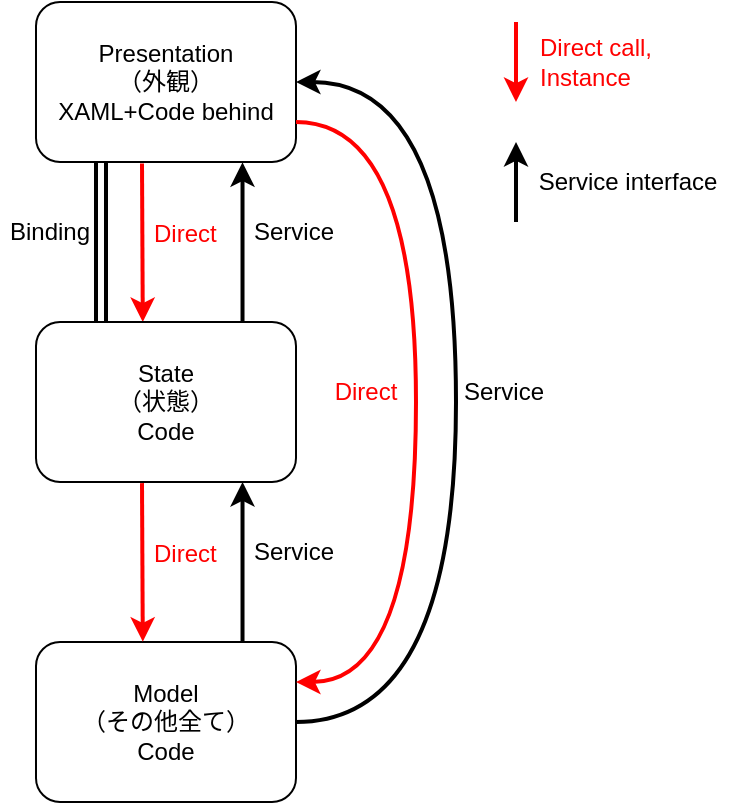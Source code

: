 <mxfile version="26.1.1">
  <diagram name="ページ1" id="lb5Je9YIzT-ZqIMnm10D">
    <mxGraphModel dx="832" dy="573" grid="1" gridSize="10" guides="1" tooltips="1" connect="1" arrows="1" fold="1" page="1" pageScale="1" pageWidth="583" pageHeight="827" math="0" shadow="0">
      <root>
        <mxCell id="0" />
        <mxCell id="1" parent="0" />
        <mxCell id="W7n57h177dJ8DZ1taV6K-6" style="edgeStyle=orthogonalEdgeStyle;rounded=0;orthogonalLoop=1;jettySize=auto;html=1;entryX=0.25;entryY=0;entryDx=0;entryDy=0;exitX=0.25;exitY=1;exitDx=0;exitDy=0;shape=link;strokeWidth=2;" parent="1" source="W7n57h177dJ8DZ1taV6K-1" target="W7n57h177dJ8DZ1taV6K-2" edge="1">
          <mxGeometry relative="1" as="geometry" />
        </mxCell>
        <mxCell id="W7n57h177dJ8DZ1taV6K-9" style="rounded=0;orthogonalLoop=1;jettySize=auto;html=1;strokeColor=light-dark(#ff0000, #ededed);strokeWidth=2;exitX=0.814;exitY=1.009;exitDx=0;exitDy=0;entryX=0.817;entryY=0;entryDx=0;entryDy=0;exitPerimeter=0;entryPerimeter=0;" parent="1" edge="1">
          <mxGeometry relative="1" as="geometry">
            <mxPoint x="93.0" y="120.72" as="sourcePoint" />
            <mxPoint x="93.39" y="200" as="targetPoint" />
          </mxGeometry>
        </mxCell>
        <mxCell id="W7n57h177dJ8DZ1taV6K-20" style="edgeStyle=orthogonalEdgeStyle;rounded=0;orthogonalLoop=1;jettySize=auto;html=1;entryX=1;entryY=0.5;entryDx=0;entryDy=0;curved=1;exitX=1;exitY=0.5;exitDx=0;exitDy=0;strokeColor=light-dark(#000000,#EDEDED);strokeWidth=2;fontColor=#000000;startArrow=classic;startFill=1;endArrow=none;" parent="1" source="W7n57h177dJ8DZ1taV6K-1" target="W7n57h177dJ8DZ1taV6K-3" edge="1">
          <mxGeometry relative="1" as="geometry">
            <Array as="points">
              <mxPoint x="250" y="80" />
              <mxPoint x="250" y="400" />
            </Array>
          </mxGeometry>
        </mxCell>
        <mxCell id="W7n57h177dJ8DZ1taV6K-1" value="Presentation&lt;div&gt;（外観）&lt;div&gt;XAML+Code behind&lt;/div&gt;&lt;/div&gt;" style="rounded=1;whiteSpace=wrap;html=1;" parent="1" vertex="1">
          <mxGeometry x="40" y="40" width="130" height="80" as="geometry" />
        </mxCell>
        <mxCell id="W7n57h177dJ8DZ1taV6K-11" style="edgeStyle=orthogonalEdgeStyle;rounded=0;orthogonalLoop=1;jettySize=auto;html=1;entryX=0.402;entryY=1.002;entryDx=0;entryDy=0;strokeWidth=2;entryPerimeter=0;exitX=0.402;exitY=0;exitDx=0;exitDy=0;exitPerimeter=0;" parent="1" edge="1">
          <mxGeometry relative="1" as="geometry">
            <mxPoint x="143.26" y="200" as="sourcePoint" />
            <mxPoint x="143.26" y="120.16" as="targetPoint" />
          </mxGeometry>
        </mxCell>
        <mxCell id="W7n57h177dJ8DZ1taV6K-2" value="State&lt;div&gt;（状態）&lt;/div&gt;&lt;div&gt;Code&lt;/div&gt;" style="rounded=1;whiteSpace=wrap;html=1;" parent="1" vertex="1">
          <mxGeometry x="40" y="200" width="130" height="80" as="geometry" />
        </mxCell>
        <mxCell id="W7n57h177dJ8DZ1taV6K-3" value="Model&lt;div&gt;（その他全て）&lt;/div&gt;&lt;div&gt;Code&lt;/div&gt;" style="rounded=1;whiteSpace=wrap;html=1;" parent="1" vertex="1">
          <mxGeometry x="40" y="360" width="130" height="80" as="geometry" />
        </mxCell>
        <mxCell id="W7n57h177dJ8DZ1taV6K-7" value="Binding" style="text;html=1;align=center;verticalAlign=middle;whiteSpace=wrap;rounded=0;" parent="1" vertex="1">
          <mxGeometry x="22" y="140" width="50" height="30" as="geometry" />
        </mxCell>
        <mxCell id="W7n57h177dJ8DZ1taV6K-15" style="rounded=0;orthogonalLoop=1;jettySize=auto;html=1;strokeColor=light-dark(#ff0000, #ededed);strokeWidth=2;" parent="1" edge="1">
          <mxGeometry relative="1" as="geometry">
            <mxPoint x="280" y="50" as="sourcePoint" />
            <mxPoint x="280" y="90" as="targetPoint" />
          </mxGeometry>
        </mxCell>
        <mxCell id="W7n57h177dJ8DZ1taV6K-16" value="Direct call,&lt;div&gt;Instance&lt;/div&gt;" style="text;html=1;align=left;verticalAlign=middle;whiteSpace=wrap;rounded=0;fontColor=#FF0101;" parent="1" vertex="1">
          <mxGeometry x="290" y="55" width="60" height="30" as="geometry" />
        </mxCell>
        <mxCell id="W7n57h177dJ8DZ1taV6K-17" style="edgeStyle=orthogonalEdgeStyle;rounded=0;orthogonalLoop=1;jettySize=auto;html=1;entryX=0.5;entryY=1;entryDx=0;entryDy=0;strokeWidth=2;" parent="1" edge="1">
          <mxGeometry relative="1" as="geometry">
            <mxPoint x="280" y="150" as="sourcePoint" />
            <mxPoint x="280" y="110" as="targetPoint" />
            <Array as="points">
              <mxPoint x="280" y="130" />
              <mxPoint x="280" y="130" />
            </Array>
          </mxGeometry>
        </mxCell>
        <mxCell id="W7n57h177dJ8DZ1taV6K-18" value="Service interface" style="text;html=1;align=center;verticalAlign=middle;whiteSpace=wrap;rounded=0;" parent="1" vertex="1">
          <mxGeometry x="281" y="115" width="110" height="30" as="geometry" />
        </mxCell>
        <mxCell id="iys8N6d9XW50fkhG4z3Z-1" value="Service" style="text;html=1;align=left;verticalAlign=middle;whiteSpace=wrap;rounded=0;fontColor=#000000;" parent="1" vertex="1">
          <mxGeometry x="252" y="220" width="40" height="30" as="geometry" />
        </mxCell>
        <mxCell id="iys8N6d9XW50fkhG4z3Z-2" value="Direct" style="text;html=1;align=left;verticalAlign=middle;whiteSpace=wrap;rounded=0;fontColor=#FF0000;" parent="1" vertex="1">
          <mxGeometry x="97" y="140.72" width="40" height="30" as="geometry" />
        </mxCell>
        <mxCell id="iys8N6d9XW50fkhG4z3Z-4" value="Service" style="text;html=1;align=center;verticalAlign=middle;whiteSpace=wrap;rounded=0;" parent="1" vertex="1">
          <mxGeometry x="144" y="140" width="50" height="30" as="geometry" />
        </mxCell>
        <mxCell id="iys8N6d9XW50fkhG4z3Z-6" value="" style="endArrow=none;html=1;rounded=0;exitX=1;exitY=0.25;exitDx=0;exitDy=0;entryX=1;entryY=0.75;entryDx=0;entryDy=0;edgeStyle=orthogonalEdgeStyle;curved=1;strokeWidth=2;strokeColor=#FF0000;startArrow=classic;startFill=1;" parent="1" source="W7n57h177dJ8DZ1taV6K-3" target="W7n57h177dJ8DZ1taV6K-1" edge="1">
          <mxGeometry width="50" height="50" relative="1" as="geometry">
            <mxPoint x="240" y="240" as="sourcePoint" />
            <mxPoint x="290" y="190" as="targetPoint" />
            <Array as="points">
              <mxPoint x="230" y="380" />
              <mxPoint x="230" y="100" />
            </Array>
          </mxGeometry>
        </mxCell>
        <mxCell id="iys8N6d9XW50fkhG4z3Z-7" value="Direct" style="text;html=1;align=center;verticalAlign=middle;whiteSpace=wrap;rounded=0;fontColor=#FF0000;" parent="1" vertex="1">
          <mxGeometry x="180" y="220" width="50" height="30" as="geometry" />
        </mxCell>
        <mxCell id="BoMZaRvAxCHFwjP8glzW-1" style="rounded=0;orthogonalLoop=1;jettySize=auto;html=1;strokeColor=light-dark(#ff0000, #ededed);strokeWidth=2;exitX=0.814;exitY=1.009;exitDx=0;exitDy=0;entryX=0.817;entryY=0;entryDx=0;entryDy=0;exitPerimeter=0;entryPerimeter=0;" edge="1" parent="1">
          <mxGeometry relative="1" as="geometry">
            <mxPoint x="93.0" y="280.56" as="sourcePoint" />
            <mxPoint x="93.39" y="359.84" as="targetPoint" />
          </mxGeometry>
        </mxCell>
        <mxCell id="BoMZaRvAxCHFwjP8glzW-2" style="edgeStyle=orthogonalEdgeStyle;rounded=0;orthogonalLoop=1;jettySize=auto;html=1;entryX=0.402;entryY=1.002;entryDx=0;entryDy=0;strokeWidth=2;entryPerimeter=0;exitX=0.402;exitY=0;exitDx=0;exitDy=0;exitPerimeter=0;" edge="1" parent="1">
          <mxGeometry relative="1" as="geometry">
            <mxPoint x="143.26" y="359.84" as="sourcePoint" />
            <mxPoint x="143.26" y="280" as="targetPoint" />
          </mxGeometry>
        </mxCell>
        <mxCell id="BoMZaRvAxCHFwjP8glzW-3" value="Direct" style="text;html=1;align=left;verticalAlign=middle;whiteSpace=wrap;rounded=0;fontColor=#FF0000;" vertex="1" parent="1">
          <mxGeometry x="97" y="300.56" width="40" height="30" as="geometry" />
        </mxCell>
        <mxCell id="BoMZaRvAxCHFwjP8glzW-4" value="Service" style="text;html=1;align=center;verticalAlign=middle;whiteSpace=wrap;rounded=0;" vertex="1" parent="1">
          <mxGeometry x="144" y="299.84" width="50" height="30" as="geometry" />
        </mxCell>
      </root>
    </mxGraphModel>
  </diagram>
</mxfile>
